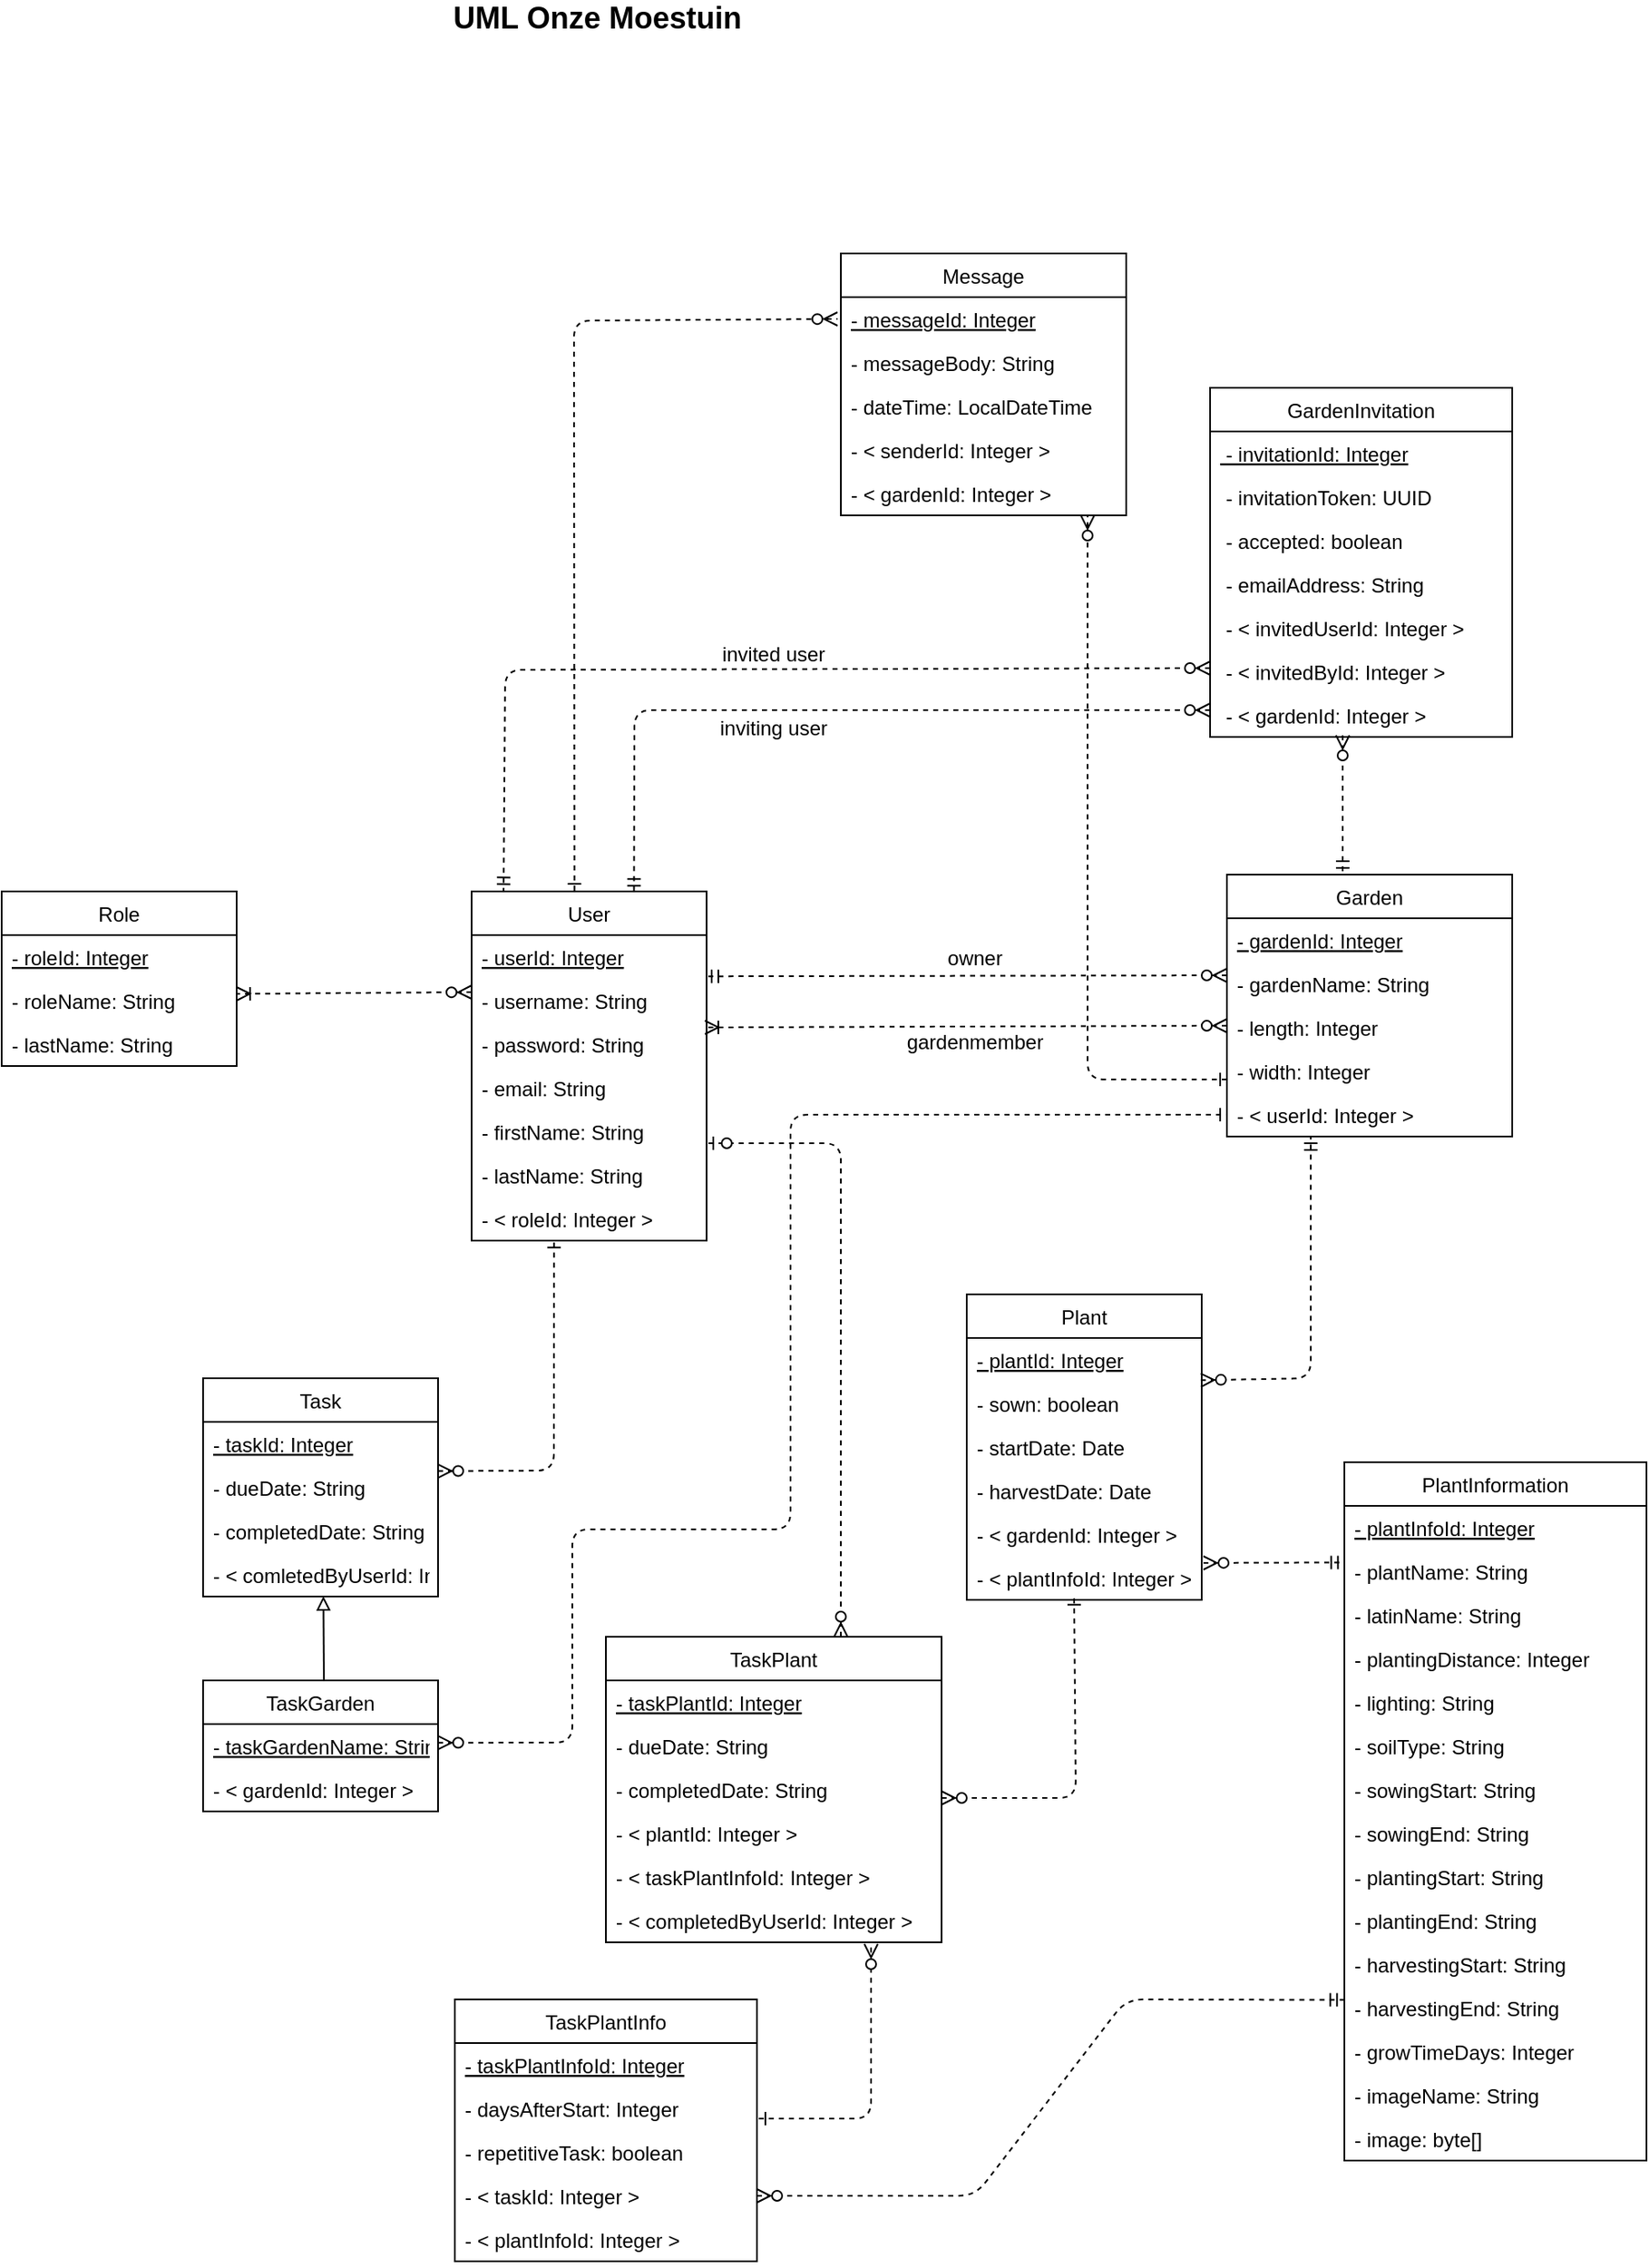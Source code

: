 <mxfile version="12.6.7" type="device"><diagram id="UogSrCtIEShTxzyLjX_1" name="Page-1"><mxGraphModel dx="2035" dy="1756" grid="1" gridSize="10" guides="1" tooltips="1" connect="1" arrows="1" fold="1" page="1" pageScale="1" pageWidth="850" pageHeight="1100" math="0" shadow="0"><root><mxCell id="0"/><mxCell id="1" parent="0"/><mxCell id="djUTZAOE7deF9iOS-QQW-1" value="User" style="swimlane;fontStyle=0;childLayout=stackLayout;horizontal=1;startSize=26;fillColor=none;horizontalStack=0;resizeParent=1;resizeParentMax=0;resizeLast=0;collapsible=1;marginBottom=0;" parent="1" vertex="1"><mxGeometry x="60" y="300" width="140" height="208" as="geometry"/></mxCell><mxCell id="djUTZAOE7deF9iOS-QQW-2" value="- userId: Integer" style="text;strokeColor=none;fillColor=none;align=left;verticalAlign=top;spacingLeft=4;spacingRight=4;overflow=hidden;rotatable=0;points=[[0,0.5],[1,0.5]];portConstraint=eastwest;fontStyle=4" parent="djUTZAOE7deF9iOS-QQW-1" vertex="1"><mxGeometry y="26" width="140" height="26" as="geometry"/></mxCell><mxCell id="djUTZAOE7deF9iOS-QQW-3" value="- username: String" style="text;strokeColor=none;fillColor=none;align=left;verticalAlign=top;spacingLeft=4;spacingRight=4;overflow=hidden;rotatable=0;points=[[0,0.5],[1,0.5]];portConstraint=eastwest;" parent="djUTZAOE7deF9iOS-QQW-1" vertex="1"><mxGeometry y="52" width="140" height="26" as="geometry"/></mxCell><mxCell id="djUTZAOE7deF9iOS-QQW-4" value="- password: String" style="text;strokeColor=none;fillColor=none;align=left;verticalAlign=top;spacingLeft=4;spacingRight=4;overflow=hidden;rotatable=0;points=[[0,0.5],[1,0.5]];portConstraint=eastwest;" parent="djUTZAOE7deF9iOS-QQW-1" vertex="1"><mxGeometry y="78" width="140" height="26" as="geometry"/></mxCell><mxCell id="3kXvqW-zchwsD1pzAPGb-5" value="- email: String" style="text;strokeColor=none;fillColor=none;align=left;verticalAlign=top;spacingLeft=4;spacingRight=4;overflow=hidden;rotatable=0;points=[[0,0.5],[1,0.5]];portConstraint=eastwest;labelBackgroundColor=none;" parent="djUTZAOE7deF9iOS-QQW-1" vertex="1"><mxGeometry y="104" width="140" height="26" as="geometry"/></mxCell><mxCell id="qppq0wnxwiq6HjnrG2Pm-5" value="- firstName: String" style="text;strokeColor=none;fillColor=none;align=left;verticalAlign=top;spacingLeft=4;spacingRight=4;overflow=hidden;rotatable=0;points=[[0,0.5],[1,0.5]];portConstraint=eastwest;labelBackgroundColor=none;" vertex="1" parent="djUTZAOE7deF9iOS-QQW-1"><mxGeometry y="130" width="140" height="26" as="geometry"/></mxCell><mxCell id="qppq0wnxwiq6HjnrG2Pm-6" value="- lastName: String" style="text;strokeColor=none;fillColor=none;align=left;verticalAlign=top;spacingLeft=4;spacingRight=4;overflow=hidden;rotatable=0;points=[[0,0.5],[1,0.5]];portConstraint=eastwest;labelBackgroundColor=none;" vertex="1" parent="djUTZAOE7deF9iOS-QQW-1"><mxGeometry y="156" width="140" height="26" as="geometry"/></mxCell><mxCell id="qppq0wnxwiq6HjnrG2Pm-29" value="- &lt; roleId: Integer &gt;" style="text;strokeColor=none;fillColor=none;align=left;verticalAlign=top;spacingLeft=4;spacingRight=4;overflow=hidden;rotatable=0;points=[[0,0.5],[1,0.5]];portConstraint=eastwest;labelBackgroundColor=none;" vertex="1" parent="djUTZAOE7deF9iOS-QQW-1"><mxGeometry y="182" width="140" height="26" as="geometry"/></mxCell><mxCell id="djUTZAOE7deF9iOS-QQW-5" value="Garden" style="swimlane;fontStyle=0;childLayout=stackLayout;horizontal=1;startSize=26;fillColor=none;horizontalStack=0;resizeParent=1;resizeParentMax=0;resizeLast=0;collapsible=1;marginBottom=0;resizeHeight=1;resizeWidth=1;" parent="1" vertex="1"><mxGeometry x="510" y="290" width="170" height="156" as="geometry"><mxRectangle x="480" y="150" width="70" height="26" as="alternateBounds"/></mxGeometry></mxCell><mxCell id="djUTZAOE7deF9iOS-QQW-6" value="- gardenId: Integer" style="text;strokeColor=none;fillColor=none;align=left;verticalAlign=top;spacingLeft=4;spacingRight=4;overflow=hidden;rotatable=0;points=[[0,0.5],[1,0.5]];portConstraint=eastwest;fontStyle=4" parent="djUTZAOE7deF9iOS-QQW-5" vertex="1"><mxGeometry y="26" width="170" height="26" as="geometry"/></mxCell><mxCell id="3kXvqW-zchwsD1pzAPGb-44" value="- gardenName: String" style="text;strokeColor=none;fillColor=none;align=left;verticalAlign=top;spacingLeft=4;spacingRight=4;overflow=hidden;rotatable=0;points=[[0,0.5],[1,0.5]];portConstraint=eastwest;" parent="djUTZAOE7deF9iOS-QQW-5" vertex="1"><mxGeometry y="52" width="170" height="26" as="geometry"/></mxCell><mxCell id="djUTZAOE7deF9iOS-QQW-7" value="- length: Integer" style="text;strokeColor=none;fillColor=none;align=left;verticalAlign=top;spacingLeft=4;spacingRight=4;overflow=hidden;rotatable=0;points=[[0,0.5],[1,0.5]];portConstraint=eastwest;" parent="djUTZAOE7deF9iOS-QQW-5" vertex="1"><mxGeometry y="78" width="170" height="26" as="geometry"/></mxCell><mxCell id="djUTZAOE7deF9iOS-QQW-23" value="- width: Integer" style="text;strokeColor=none;fillColor=none;align=left;verticalAlign=top;spacingLeft=4;spacingRight=4;overflow=hidden;rotatable=0;points=[[0,0.5],[1,0.5]];portConstraint=eastwest;" parent="djUTZAOE7deF9iOS-QQW-5" vertex="1"><mxGeometry y="104" width="170" height="26" as="geometry"/></mxCell><mxCell id="qppq0wnxwiq6HjnrG2Pm-7" value="- &lt; userId: Integer &gt;" style="text;strokeColor=none;fillColor=none;align=left;verticalAlign=top;spacingLeft=4;spacingRight=4;overflow=hidden;rotatable=0;points=[[0,0.5],[1,0.5]];portConstraint=eastwest;" vertex="1" parent="djUTZAOE7deF9iOS-QQW-5"><mxGeometry y="130" width="170" height="26" as="geometry"/></mxCell><mxCell id="djUTZAOE7deF9iOS-QQW-35" value="PlantInformation" style="swimlane;fontStyle=0;childLayout=stackLayout;horizontal=1;startSize=26;fillColor=none;horizontalStack=0;resizeParent=1;resizeParentMax=0;resizeLast=0;collapsible=1;marginBottom=0;" parent="1" vertex="1"><mxGeometry x="580" y="640" width="180" height="416" as="geometry"/></mxCell><mxCell id="djUTZAOE7deF9iOS-QQW-36" value="- plantInfoId: Integer" style="text;strokeColor=none;fillColor=none;align=left;verticalAlign=top;spacingLeft=4;spacingRight=4;overflow=hidden;rotatable=0;points=[[0,0.5],[1,0.5]];portConstraint=eastwest;fontStyle=4" parent="djUTZAOE7deF9iOS-QQW-35" vertex="1"><mxGeometry y="26" width="180" height="26" as="geometry"/></mxCell><mxCell id="3kXvqW-zchwsD1pzAPGb-3" value="- plantName: String" style="text;strokeColor=none;fillColor=none;align=left;verticalAlign=top;spacingLeft=4;spacingRight=4;overflow=hidden;rotatable=0;points=[[0,0.5],[1,0.5]];portConstraint=eastwest;" parent="djUTZAOE7deF9iOS-QQW-35" vertex="1"><mxGeometry y="52" width="180" height="26" as="geometry"/></mxCell><mxCell id="djUTZAOE7deF9iOS-QQW-37" value="- latinName: String" style="text;strokeColor=none;fillColor=none;align=left;verticalAlign=top;spacingLeft=4;spacingRight=4;overflow=hidden;rotatable=0;points=[[0,0.5],[1,0.5]];portConstraint=eastwest;" parent="djUTZAOE7deF9iOS-QQW-35" vertex="1"><mxGeometry y="78" width="180" height="26" as="geometry"/></mxCell><mxCell id="djUTZAOE7deF9iOS-QQW-38" value="- plantingDistance: Integer" style="text;strokeColor=none;fillColor=none;align=left;verticalAlign=top;spacingLeft=4;spacingRight=4;overflow=hidden;rotatable=0;points=[[0,0.5],[1,0.5]];portConstraint=eastwest;" parent="djUTZAOE7deF9iOS-QQW-35" vertex="1"><mxGeometry y="104" width="180" height="26" as="geometry"/></mxCell><mxCell id="djUTZAOE7deF9iOS-QQW-39" value="- lighting: String" style="text;strokeColor=none;fillColor=none;align=left;verticalAlign=top;spacingLeft=4;spacingRight=4;overflow=hidden;rotatable=0;points=[[0,0.5],[1,0.5]];portConstraint=eastwest;" parent="djUTZAOE7deF9iOS-QQW-35" vertex="1"><mxGeometry y="130" width="180" height="26" as="geometry"/></mxCell><mxCell id="djUTZAOE7deF9iOS-QQW-40" value="- soilType: String" style="text;strokeColor=none;fillColor=none;align=left;verticalAlign=top;spacingLeft=4;spacingRight=4;overflow=hidden;rotatable=0;points=[[0,0.5],[1,0.5]];portConstraint=eastwest;" parent="djUTZAOE7deF9iOS-QQW-35" vertex="1"><mxGeometry y="156" width="180" height="26" as="geometry"/></mxCell><mxCell id="djUTZAOE7deF9iOS-QQW-41" value="- sowingStart: String" style="text;strokeColor=none;fillColor=none;align=left;verticalAlign=top;spacingLeft=4;spacingRight=4;overflow=hidden;rotatable=0;points=[[0,0.5],[1,0.5]];portConstraint=eastwest;" parent="djUTZAOE7deF9iOS-QQW-35" vertex="1"><mxGeometry y="182" width="180" height="26" as="geometry"/></mxCell><mxCell id="djUTZAOE7deF9iOS-QQW-43" value="- sowingEnd: String" style="text;strokeColor=none;fillColor=none;align=left;verticalAlign=top;spacingLeft=4;spacingRight=4;overflow=hidden;rotatable=0;points=[[0,0.5],[1,0.5]];portConstraint=eastwest;" parent="djUTZAOE7deF9iOS-QQW-35" vertex="1"><mxGeometry y="208" width="180" height="26" as="geometry"/></mxCell><mxCell id="djUTZAOE7deF9iOS-QQW-44" value="- plantingStart: String" style="text;strokeColor=none;fillColor=none;align=left;verticalAlign=top;spacingLeft=4;spacingRight=4;overflow=hidden;rotatable=0;points=[[0,0.5],[1,0.5]];portConstraint=eastwest;" parent="djUTZAOE7deF9iOS-QQW-35" vertex="1"><mxGeometry y="234" width="180" height="26" as="geometry"/></mxCell><mxCell id="djUTZAOE7deF9iOS-QQW-45" value="- plantingEnd: String" style="text;strokeColor=none;fillColor=none;align=left;verticalAlign=top;spacingLeft=4;spacingRight=4;overflow=hidden;rotatable=0;points=[[0,0.5],[1,0.5]];portConstraint=eastwest;" parent="djUTZAOE7deF9iOS-QQW-35" vertex="1"><mxGeometry y="260" width="180" height="26" as="geometry"/></mxCell><mxCell id="djUTZAOE7deF9iOS-QQW-46" value="- harvestingStart: String" style="text;strokeColor=none;fillColor=none;align=left;verticalAlign=top;spacingLeft=4;spacingRight=4;overflow=hidden;rotatable=0;points=[[0,0.5],[1,0.5]];portConstraint=eastwest;" parent="djUTZAOE7deF9iOS-QQW-35" vertex="1"><mxGeometry y="286" width="180" height="26" as="geometry"/></mxCell><mxCell id="djUTZAOE7deF9iOS-QQW-47" value="- harvestingEnd: String" style="text;strokeColor=none;fillColor=none;align=left;verticalAlign=top;spacingLeft=4;spacingRight=4;overflow=hidden;rotatable=0;points=[[0,0.5],[1,0.5]];portConstraint=eastwest;" parent="djUTZAOE7deF9iOS-QQW-35" vertex="1"><mxGeometry y="312" width="180" height="26" as="geometry"/></mxCell><mxCell id="djUTZAOE7deF9iOS-QQW-88" value="- growTimeDays: Integer" style="text;strokeColor=none;fillColor=none;align=left;verticalAlign=top;spacingLeft=4;spacingRight=4;overflow=hidden;rotatable=0;points=[[0,0.5],[1,0.5]];portConstraint=eastwest;" parent="djUTZAOE7deF9iOS-QQW-35" vertex="1"><mxGeometry y="338" width="180" height="26" as="geometry"/></mxCell><mxCell id="djUTZAOE7deF9iOS-QQW-75" value="- imageName: String&#xA;" style="text;strokeColor=none;fillColor=none;align=left;verticalAlign=top;spacingLeft=4;spacingRight=4;overflow=hidden;rotatable=0;points=[[0,0.5],[1,0.5]];portConstraint=eastwest;labelBackgroundColor=none;" parent="djUTZAOE7deF9iOS-QQW-35" vertex="1"><mxGeometry y="364" width="180" height="26" as="geometry"/></mxCell><mxCell id="qppq0wnxwiq6HjnrG2Pm-46" value="- image: byte[]&#xA;" style="text;strokeColor=none;fillColor=none;align=left;verticalAlign=top;spacingLeft=4;spacingRight=4;overflow=hidden;rotatable=0;points=[[0,0.5],[1,0.5]];portConstraint=eastwest;labelBackgroundColor=none;" vertex="1" parent="djUTZAOE7deF9iOS-QQW-35"><mxGeometry y="390" width="180" height="26" as="geometry"/></mxCell><mxCell id="djUTZAOE7deF9iOS-QQW-49" value="Plant" style="swimlane;fontStyle=0;childLayout=stackLayout;horizontal=1;startSize=26;fillColor=none;horizontalStack=0;resizeParent=1;resizeParentMax=0;resizeLast=0;collapsible=1;marginBottom=0;" parent="1" vertex="1"><mxGeometry x="355" y="540" width="140" height="182" as="geometry"/></mxCell><mxCell id="djUTZAOE7deF9iOS-QQW-50" value="- plantId: Integer" style="text;strokeColor=none;fillColor=none;align=left;verticalAlign=top;spacingLeft=4;spacingRight=4;overflow=hidden;rotatable=0;points=[[0,0.5],[1,0.5]];portConstraint=eastwest;fontStyle=4" parent="djUTZAOE7deF9iOS-QQW-49" vertex="1"><mxGeometry y="26" width="140" height="26" as="geometry"/></mxCell><mxCell id="djUTZAOE7deF9iOS-QQW-55" value="- sown: boolean" style="text;strokeColor=none;fillColor=none;align=left;verticalAlign=top;spacingLeft=4;spacingRight=4;overflow=hidden;rotatable=0;points=[[0,0.5],[1,0.5]];portConstraint=eastwest;" parent="djUTZAOE7deF9iOS-QQW-49" vertex="1"><mxGeometry y="52" width="140" height="26" as="geometry"/></mxCell><mxCell id="qppq0wnxwiq6HjnrG2Pm-14" value="- startDate: Date" style="text;strokeColor=none;fillColor=none;align=left;verticalAlign=top;spacingLeft=4;spacingRight=4;overflow=hidden;rotatable=0;points=[[0,0.5],[1,0.5]];portConstraint=eastwest;" vertex="1" parent="djUTZAOE7deF9iOS-QQW-49"><mxGeometry y="78" width="140" height="26" as="geometry"/></mxCell><mxCell id="qppq0wnxwiq6HjnrG2Pm-15" value="- harvestDate: Date" style="text;strokeColor=none;fillColor=none;align=left;verticalAlign=top;spacingLeft=4;spacingRight=4;overflow=hidden;rotatable=0;points=[[0,0.5],[1,0.5]];portConstraint=eastwest;" vertex="1" parent="djUTZAOE7deF9iOS-QQW-49"><mxGeometry y="104" width="140" height="26" as="geometry"/></mxCell><mxCell id="djUTZAOE7deF9iOS-QQW-57" value="- &lt; gardenId: Integer &gt;" style="text;strokeColor=none;fillColor=none;align=left;verticalAlign=top;spacingLeft=4;spacingRight=4;overflow=hidden;rotatable=0;points=[[0,0.5],[1,0.5]];portConstraint=eastwest;" parent="djUTZAOE7deF9iOS-QQW-49" vertex="1"><mxGeometry y="130" width="140" height="26" as="geometry"/></mxCell><mxCell id="qppq0wnxwiq6HjnrG2Pm-16" value="- &lt; plantInfoId: Integer &gt;" style="text;strokeColor=none;fillColor=none;align=left;verticalAlign=top;spacingLeft=4;spacingRight=4;overflow=hidden;rotatable=0;points=[[0,0.5],[1,0.5]];portConstraint=eastwest;" vertex="1" parent="djUTZAOE7deF9iOS-QQW-49"><mxGeometry y="156" width="140" height="26" as="geometry"/></mxCell><mxCell id="djUTZAOE7deF9iOS-QQW-69" value="TaskPlant" style="swimlane;fontStyle=0;childLayout=stackLayout;horizontal=1;startSize=26;fillColor=none;horizontalStack=0;resizeParent=1;resizeParentMax=0;resizeLast=0;collapsible=1;marginBottom=0;" parent="1" vertex="1"><mxGeometry x="140" y="744" width="200" height="182" as="geometry"/></mxCell><mxCell id="djUTZAOE7deF9iOS-QQW-73" value="- taskPlantId: Integer" style="text;strokeColor=none;fillColor=none;align=left;verticalAlign=top;spacingLeft=4;spacingRight=4;overflow=hidden;rotatable=0;points=[[0,0.5],[1,0.5]];portConstraint=eastwest;fontStyle=4" parent="djUTZAOE7deF9iOS-QQW-69" vertex="1"><mxGeometry y="26" width="200" height="26" as="geometry"/></mxCell><mxCell id="3kXvqW-zchwsD1pzAPGb-43" value="- dueDate: String" style="text;strokeColor=none;fillColor=none;align=left;verticalAlign=top;spacingLeft=4;spacingRight=4;overflow=hidden;rotatable=0;points=[[0,0.5],[1,0.5]];portConstraint=eastwest;" parent="djUTZAOE7deF9iOS-QQW-69" vertex="1"><mxGeometry y="52" width="200" height="26" as="geometry"/></mxCell><mxCell id="202ROL2g0Z5YYktpvUlY-7" value="- completedDate: String" style="text;strokeColor=none;fillColor=none;align=left;verticalAlign=top;spacingLeft=4;spacingRight=4;overflow=hidden;rotatable=0;points=[[0,0.5],[1,0.5]];portConstraint=eastwest;" parent="djUTZAOE7deF9iOS-QQW-69" vertex="1"><mxGeometry y="78" width="200" height="26" as="geometry"/></mxCell><mxCell id="202ROL2g0Z5YYktpvUlY-8" value="- &lt; plantId: Integer &gt;" style="text;strokeColor=none;fillColor=none;align=left;verticalAlign=top;spacingLeft=4;spacingRight=4;overflow=hidden;rotatable=0;points=[[0,0.5],[1,0.5]];portConstraint=eastwest;" parent="djUTZAOE7deF9iOS-QQW-69" vertex="1"><mxGeometry y="104" width="200" height="26" as="geometry"/></mxCell><mxCell id="202ROL2g0Z5YYktpvUlY-10" value="- &lt; taskPlantInfoId: Integer &gt;" style="text;strokeColor=none;fillColor=none;align=left;verticalAlign=top;spacingLeft=4;spacingRight=4;overflow=hidden;rotatable=0;points=[[0,0.5],[1,0.5]];portConstraint=eastwest;" parent="djUTZAOE7deF9iOS-QQW-69" vertex="1"><mxGeometry y="130" width="200" height="26" as="geometry"/></mxCell><mxCell id="qppq0wnxwiq6HjnrG2Pm-17" value="- &lt; completedByUserId: Integer &gt;" style="text;strokeColor=none;fillColor=none;align=left;verticalAlign=top;spacingLeft=4;spacingRight=4;overflow=hidden;rotatable=0;points=[[0,0.5],[1,0.5]];portConstraint=eastwest;" vertex="1" parent="djUTZAOE7deF9iOS-QQW-69"><mxGeometry y="156" width="200" height="26" as="geometry"/></mxCell><mxCell id="3kXvqW-zchwsD1pzAPGb-6" value="TaskPlantInfo" style="swimlane;fontStyle=0;childLayout=stackLayout;horizontal=1;startSize=26;fillColor=none;horizontalStack=0;resizeParent=1;resizeParentMax=0;resizeLast=0;collapsible=1;marginBottom=0;labelBackgroundColor=none;" parent="1" vertex="1"><mxGeometry x="50" y="960" width="180" height="156" as="geometry"/></mxCell><mxCell id="3kXvqW-zchwsD1pzAPGb-8" value="- taskPlantInfoId: Integer" style="text;strokeColor=none;fillColor=none;align=left;verticalAlign=top;spacingLeft=4;spacingRight=4;overflow=hidden;rotatable=0;points=[[0,0.5],[1,0.5]];portConstraint=eastwest;fontStyle=4" parent="3kXvqW-zchwsD1pzAPGb-6" vertex="1"><mxGeometry y="26" width="180" height="26" as="geometry"/></mxCell><mxCell id="202ROL2g0Z5YYktpvUlY-2" value="- daysAfterStart: Integer" style="text;strokeColor=none;fillColor=none;align=left;verticalAlign=top;spacingLeft=4;spacingRight=4;overflow=hidden;rotatable=0;points=[[0,0.5],[1,0.5]];portConstraint=eastwest;" parent="3kXvqW-zchwsD1pzAPGb-6" vertex="1"><mxGeometry y="52" width="180" height="26" as="geometry"/></mxCell><mxCell id="202ROL2g0Z5YYktpvUlY-3" value="- repetitiveTask: boolean" style="text;strokeColor=none;fillColor=none;align=left;verticalAlign=top;spacingLeft=4;spacingRight=4;overflow=hidden;rotatable=0;points=[[0,0.5],[1,0.5]];portConstraint=eastwest;" parent="3kXvqW-zchwsD1pzAPGb-6" vertex="1"><mxGeometry y="78" width="180" height="26" as="geometry"/></mxCell><mxCell id="202ROL2g0Z5YYktpvUlY-13" value="- &lt; taskId: Integer &gt;" style="text;strokeColor=none;fillColor=none;align=left;verticalAlign=top;spacingLeft=4;spacingRight=4;overflow=hidden;rotatable=0;points=[[0,0.5],[1,0.5]];portConstraint=eastwest;" parent="3kXvqW-zchwsD1pzAPGb-6" vertex="1"><mxGeometry y="104" width="180" height="26" as="geometry"/></mxCell><mxCell id="qppq0wnxwiq6HjnrG2Pm-19" value="- &lt; plantInfoId: Integer &gt;" style="text;strokeColor=none;fillColor=none;align=left;verticalAlign=top;spacingLeft=4;spacingRight=4;overflow=hidden;rotatable=0;points=[[0,0.5],[1,0.5]];portConstraint=eastwest;" vertex="1" parent="3kXvqW-zchwsD1pzAPGb-6"><mxGeometry y="130" width="180" height="26" as="geometry"/></mxCell><mxCell id="3kXvqW-zchwsD1pzAPGb-18" value="" style="fontSize=12;html=1;endArrow=ERoneToMany;startArrow=ERzeroToMany;exitX=0;exitY=0.5;exitDx=0;exitDy=0;dashed=1;" parent="1" edge="1"><mxGeometry width="100" height="100" relative="1" as="geometry"><mxPoint x="510" y="380" as="sourcePoint"/><mxPoint x="199" y="381" as="targetPoint"/></mxGeometry></mxCell><mxCell id="3kXvqW-zchwsD1pzAPGb-27" value="" style="fontSize=12;html=1;endArrow=ERmandOne;dashed=1;startArrow=ERzeroToMany;startFill=1;entryX=0.001;entryY=0.297;entryDx=0;entryDy=0;entryPerimeter=0;" parent="1" edge="1"><mxGeometry width="100" height="100" relative="1" as="geometry"><mxPoint x="496" y="700" as="sourcePoint"/><mxPoint x="580.18" y="699.722" as="targetPoint"/></mxGeometry></mxCell><mxCell id="3kXvqW-zchwsD1pzAPGb-30" value="" style="fontSize=12;html=1;endArrow=ERmandOne;exitX=1;exitY=0.5;exitDx=0;exitDy=0;dashed=1;startArrow=ERzeroToMany;startFill=1;entryX=-0.002;entryY=0.319;entryDx=0;entryDy=0;entryPerimeter=0;" parent="1" target="djUTZAOE7deF9iOS-QQW-47" edge="1"><mxGeometry width="100" height="100" relative="1" as="geometry"><mxPoint x="230" y="1077" as="sourcePoint"/><mxPoint x="570" y="960" as="targetPoint"/><Array as="points"><mxPoint x="360" y="1077"/><mxPoint x="450" y="960"/></Array></mxGeometry></mxCell><mxCell id="3kXvqW-zchwsD1pzAPGb-32" value="" style="fontSize=12;html=1;endArrow=ERone;endFill=0;dashed=1;startArrow=ERzeroToMany;startFill=1;entryX=0.457;entryY=0.956;entryDx=0;entryDy=0;entryPerimeter=0;" parent="1" target="qppq0wnxwiq6HjnrG2Pm-16" edge="1"><mxGeometry width="100" height="100" relative="1" as="geometry"><mxPoint x="340" y="840" as="sourcePoint"/><mxPoint x="420" y="730" as="targetPoint"/><Array as="points"><mxPoint x="420" y="840"/></Array></mxGeometry></mxCell><mxCell id="3kXvqW-zchwsD1pzAPGb-33" value="Task" style="swimlane;fontStyle=0;childLayout=stackLayout;horizontal=1;startSize=26;fillColor=none;horizontalStack=0;resizeParent=1;resizeParentMax=0;resizeLast=0;collapsible=1;marginBottom=0;labelBackgroundColor=none;" parent="1" vertex="1"><mxGeometry x="-100" y="590" width="140" height="130" as="geometry"/></mxCell><mxCell id="3kXvqW-zchwsD1pzAPGb-34" value="- taskId: Integer" style="text;strokeColor=none;fillColor=none;align=left;verticalAlign=top;spacingLeft=4;spacingRight=4;overflow=hidden;rotatable=0;points=[[0,0.5],[1,0.5]];portConstraint=eastwest;fontStyle=4" parent="3kXvqW-zchwsD1pzAPGb-33" vertex="1"><mxGeometry y="26" width="140" height="26" as="geometry"/></mxCell><mxCell id="3kXvqW-zchwsD1pzAPGb-35" value="- dueDate: String" style="text;strokeColor=none;fillColor=none;align=left;verticalAlign=top;spacingLeft=4;spacingRight=4;overflow=hidden;rotatable=0;points=[[0,0.5],[1,0.5]];portConstraint=eastwest;" parent="3kXvqW-zchwsD1pzAPGb-33" vertex="1"><mxGeometry y="52" width="140" height="26" as="geometry"/></mxCell><mxCell id="qppq0wnxwiq6HjnrG2Pm-42" value="- completedDate: String" style="text;strokeColor=none;fillColor=none;align=left;verticalAlign=top;spacingLeft=4;spacingRight=4;overflow=hidden;rotatable=0;points=[[0,0.5],[1,0.5]];portConstraint=eastwest;" vertex="1" parent="3kXvqW-zchwsD1pzAPGb-33"><mxGeometry y="78" width="140" height="26" as="geometry"/></mxCell><mxCell id="qppq0wnxwiq6HjnrG2Pm-44" value="- &lt; comletedByUserId: Integer &gt;" style="text;strokeColor=none;fillColor=none;align=left;verticalAlign=top;spacingLeft=4;spacingRight=4;overflow=hidden;rotatable=0;points=[[0,0.5],[1,0.5]];portConstraint=eastwest;" vertex="1" parent="3kXvqW-zchwsD1pzAPGb-33"><mxGeometry y="104" width="140" height="26" as="geometry"/></mxCell><mxCell id="3kXvqW-zchwsD1pzAPGb-40" value="&lt;b style=&quot;font-size: 18px;&quot;&gt;UML Onze Moestuin&lt;/b&gt;" style="text;html=1;strokeColor=none;fillColor=none;align=center;verticalAlign=middle;whiteSpace=wrap;rounded=0;labelBackgroundColor=none;fontSize=18;" parent="1" vertex="1"><mxGeometry x="-10" y="-230" width="290" height="20" as="geometry"/></mxCell><mxCell id="202ROL2g0Z5YYktpvUlY-12" value="" style="fontSize=12;html=1;endArrow=ERzeroToMany;startArrow=ERone;dashed=1;exitX=1.017;exitY=-0.154;exitDx=0;exitDy=0;exitPerimeter=0;startFill=0;" parent="1" edge="1"><mxGeometry width="100" height="100" relative="1" as="geometry"><mxPoint x="231.06" y="1030.996" as="sourcePoint"/><mxPoint x="298" y="927" as="targetPoint"/><Array as="points"><mxPoint x="298" y="1031"/></Array></mxGeometry></mxCell><mxCell id="YOwr9WRY-ptLIcyEz-L3-1" value="GardenInvitation" style="swimlane;fontStyle=0;childLayout=stackLayout;horizontal=1;startSize=26;fillColor=none;horizontalStack=0;resizeParent=1;resizeParentMax=0;resizeLast=0;collapsible=1;marginBottom=0;" parent="1" vertex="1"><mxGeometry x="500" width="180" height="208" as="geometry"/></mxCell><mxCell id="YOwr9WRY-ptLIcyEz-L3-2" value=" - invitationId: Integer" style="text;strokeColor=none;fillColor=none;align=left;verticalAlign=top;spacingLeft=4;spacingRight=4;overflow=hidden;rotatable=0;points=[[0,0.5],[1,0.5]];portConstraint=eastwest;fontStyle=4" parent="YOwr9WRY-ptLIcyEz-L3-1" vertex="1"><mxGeometry y="26" width="180" height="26" as="geometry"/></mxCell><mxCell id="YDl4qql3Bpwbh7ETJHwB-7" value=" - invitationToken: UUID" style="text;strokeColor=none;fillColor=none;align=left;verticalAlign=top;spacingLeft=4;spacingRight=4;overflow=hidden;rotatable=0;points=[[0,0.5],[1,0.5]];portConstraint=eastwest;" parent="YOwr9WRY-ptLIcyEz-L3-1" vertex="1"><mxGeometry y="52" width="180" height="26" as="geometry"/></mxCell><mxCell id="YOwr9WRY-ptLIcyEz-L3-3" value=" - accepted: boolean" style="text;strokeColor=none;fillColor=none;align=left;verticalAlign=top;spacingLeft=4;spacingRight=4;overflow=hidden;rotatable=0;points=[[0,0.5],[1,0.5]];portConstraint=eastwest;" parent="YOwr9WRY-ptLIcyEz-L3-1" vertex="1"><mxGeometry y="78" width="180" height="26" as="geometry"/></mxCell><mxCell id="YOwr9WRY-ptLIcyEz-L3-4" value=" - emailAddress: String" style="text;strokeColor=none;fillColor=none;align=left;verticalAlign=top;spacingLeft=4;spacingRight=4;overflow=hidden;rotatable=0;points=[[0,0.5],[1,0.5]];portConstraint=eastwest;" parent="YOwr9WRY-ptLIcyEz-L3-1" vertex="1"><mxGeometry y="104" width="180" height="26" as="geometry"/></mxCell><mxCell id="YOwr9WRY-ptLIcyEz-L3-5" value=" - &lt; invitedUserId: Integer &gt;" style="text;strokeColor=none;fillColor=none;align=left;verticalAlign=top;spacingLeft=4;spacingRight=4;overflow=hidden;rotatable=0;points=[[0,0.5],[1,0.5]];portConstraint=eastwest;" parent="YOwr9WRY-ptLIcyEz-L3-1" vertex="1"><mxGeometry y="130" width="180" height="26" as="geometry"/></mxCell><mxCell id="YOwr9WRY-ptLIcyEz-L3-6" value=" - &lt; invitedById: Integer &gt;" style="text;strokeColor=none;fillColor=none;align=left;verticalAlign=top;spacingLeft=4;spacingRight=4;overflow=hidden;rotatable=0;points=[[0,0.5],[1,0.5]];portConstraint=eastwest;" parent="YOwr9WRY-ptLIcyEz-L3-1" vertex="1"><mxGeometry y="156" width="180" height="26" as="geometry"/></mxCell><mxCell id="YOwr9WRY-ptLIcyEz-L3-7" value=" - &lt; gardenId: Integer &gt;" style="text;strokeColor=none;fillColor=none;align=left;verticalAlign=top;spacingLeft=4;spacingRight=4;overflow=hidden;rotatable=0;points=[[0,0.5],[1,0.5]];portConstraint=eastwest;" parent="YOwr9WRY-ptLIcyEz-L3-1" vertex="1"><mxGeometry y="182" width="180" height="26" as="geometry"/></mxCell><mxCell id="YOwr9WRY-ptLIcyEz-L3-8" value="" style="fontSize=12;html=1;endArrow=ERmandOne;dashed=1;startArrow=ERzeroToMany;startFill=1;entryX=0.691;entryY=0.008;entryDx=0;entryDy=0;entryPerimeter=0;" parent="1" edge="1"><mxGeometry width="100" height="100" relative="1" as="geometry"><mxPoint x="500" y="192" as="sourcePoint"/><mxPoint x="156.74" y="300.664" as="targetPoint"/><Array as="points"><mxPoint x="157" y="192"/></Array></mxGeometry></mxCell><mxCell id="phoCnEdtSvXrXIgbBBjo-1" value="" style="fontSize=12;html=1;endArrow=ERmandOne;dashed=1;startArrow=ERzeroToMany;startFill=1;exitX=0;exitY=0.5;exitDx=0;exitDy=0;entryX=0.136;entryY=0.008;entryDx=0;entryDy=0;entryPerimeter=0;" parent="1" edge="1"><mxGeometry width="100" height="100" relative="1" as="geometry"><mxPoint x="500" y="167" as="sourcePoint"/><mxPoint x="79.04" y="299.664" as="targetPoint"/><Array as="points"><mxPoint x="80" y="168"/></Array></mxGeometry></mxCell><mxCell id="phoCnEdtSvXrXIgbBBjo-2" value="" style="fontSize=12;html=1;endArrow=ERmandOne;dashed=1;startArrow=ERzeroToMany;startFill=1;" parent="1" edge="1"><mxGeometry width="100" height="100" relative="1" as="geometry"><mxPoint x="579" y="207" as="sourcePoint"/><mxPoint x="579" y="290" as="targetPoint"/><Array as="points"/></mxGeometry></mxCell><mxCell id="Ym63QYHViJFPp8wTSiql-1" value="" style="fontSize=12;html=1;endArrow=ERzeroToOne;dashed=1;startArrow=ERzeroToMany;startFill=1;endFill=1;entryX=1;entryY=0.769;entryDx=0;entryDy=0;entryPerimeter=0;" parent="1" edge="1" target="qppq0wnxwiq6HjnrG2Pm-5"><mxGeometry width="100" height="100" relative="1" as="geometry"><mxPoint x="280" y="744" as="sourcePoint"/><mxPoint x="280" y="511" as="targetPoint"/><Array as="points"><mxPoint x="280" y="450"/></Array></mxGeometry></mxCell><mxCell id="YDl4qql3Bpwbh7ETJHwB-1" value="inviting user" style="text;html=1;strokeColor=none;fillColor=none;align=center;verticalAlign=middle;whiteSpace=wrap;rounded=0;" parent="1" vertex="1"><mxGeometry x="200" y="193" width="80" height="20" as="geometry"/></mxCell><mxCell id="YDl4qql3Bpwbh7ETJHwB-2" value="invited user" style="text;html=1;strokeColor=none;fillColor=none;align=center;verticalAlign=middle;whiteSpace=wrap;rounded=0;" parent="1" vertex="1"><mxGeometry x="200" y="149" width="80" height="20" as="geometry"/></mxCell><mxCell id="YDl4qql3Bpwbh7ETJHwB-4" style="edgeStyle=orthogonalEdgeStyle;rounded=0;orthogonalLoop=1;jettySize=auto;html=1;exitX=0.5;exitY=1;exitDx=0;exitDy=0;" parent="1" source="YDl4qql3Bpwbh7ETJHwB-2" target="YDl4qql3Bpwbh7ETJHwB-2" edge="1"><mxGeometry relative="1" as="geometry"/></mxCell><mxCell id="qppq0wnxwiq6HjnrG2Pm-1" value="" style="fontSize=12;html=1;endArrow=ERmandOne;startArrow=ERzeroToMany;exitX=0;exitY=0.5;exitDx=0;exitDy=0;dashed=1;entryX=0.993;entryY=0.138;entryDx=0;entryDy=0;entryPerimeter=0;startFill=1;endFill=0;" edge="1" parent="1"><mxGeometry width="100" height="100" relative="1" as="geometry"><mxPoint x="510" y="350" as="sourcePoint"/><mxPoint x="199.02" y="350.588" as="targetPoint"/></mxGeometry></mxCell><mxCell id="qppq0wnxwiq6HjnrG2Pm-3" value="owner" style="text;html=1;strokeColor=none;fillColor=none;align=center;verticalAlign=middle;whiteSpace=wrap;rounded=0;" vertex="1" parent="1"><mxGeometry x="320" y="330" width="80" height="20" as="geometry"/></mxCell><mxCell id="qppq0wnxwiq6HjnrG2Pm-4" value="&lt;div&gt;gardenmember&lt;/div&gt;" style="text;html=1;strokeColor=none;fillColor=none;align=center;verticalAlign=middle;whiteSpace=wrap;rounded=0;" vertex="1" parent="1"><mxGeometry x="320" y="380" width="80" height="20" as="geometry"/></mxCell><mxCell id="qppq0wnxwiq6HjnrG2Pm-8" value="" style="fontSize=12;html=1;endArrow=ERmandOne;endFill=0;dashed=1;entryX=0.464;entryY=1;entryDx=0;entryDy=0;entryPerimeter=0;startArrow=ERzeroToMany;startFill=1;exitX=0.996;exitY=-0.033;exitDx=0;exitDy=0;exitPerimeter=0;" edge="1" parent="1"><mxGeometry width="100" height="100" relative="1" as="geometry"><mxPoint x="494.44" y="591.142" as="sourcePoint"/><mxPoint x="559.96" y="446" as="targetPoint"/><Array as="points"><mxPoint x="560" y="590"/></Array></mxGeometry></mxCell><mxCell id="qppq0wnxwiq6HjnrG2Pm-22" value="Role" style="swimlane;fontStyle=0;childLayout=stackLayout;horizontal=1;startSize=26;fillColor=none;horizontalStack=0;resizeParent=1;resizeParentMax=0;resizeLast=0;collapsible=1;marginBottom=0;" vertex="1" parent="1"><mxGeometry x="-220" y="300" width="140" height="104" as="geometry"/></mxCell><mxCell id="qppq0wnxwiq6HjnrG2Pm-23" value="- roleId: Integer" style="text;strokeColor=none;fillColor=none;align=left;verticalAlign=top;spacingLeft=4;spacingRight=4;overflow=hidden;rotatable=0;points=[[0,0.5],[1,0.5]];portConstraint=eastwest;fontStyle=4" vertex="1" parent="qppq0wnxwiq6HjnrG2Pm-22"><mxGeometry y="26" width="140" height="26" as="geometry"/></mxCell><mxCell id="qppq0wnxwiq6HjnrG2Pm-24" value="- roleName: String" style="text;strokeColor=none;fillColor=none;align=left;verticalAlign=top;spacingLeft=4;spacingRight=4;overflow=hidden;rotatable=0;points=[[0,0.5],[1,0.5]];portConstraint=eastwest;" vertex="1" parent="qppq0wnxwiq6HjnrG2Pm-22"><mxGeometry y="52" width="140" height="26" as="geometry"/></mxCell><mxCell id="qppq0wnxwiq6HjnrG2Pm-28" value="- lastName: String" style="text;strokeColor=none;fillColor=none;align=left;verticalAlign=top;spacingLeft=4;spacingRight=4;overflow=hidden;rotatable=0;points=[[0,0.5],[1,0.5]];portConstraint=eastwest;labelBackgroundColor=none;" vertex="1" parent="qppq0wnxwiq6HjnrG2Pm-22"><mxGeometry y="78" width="140" height="26" as="geometry"/></mxCell><mxCell id="qppq0wnxwiq6HjnrG2Pm-30" value="" style="fontSize=12;html=1;endArrow=ERoneToMany;startArrow=ERzeroToMany;exitX=0;exitY=0.5;exitDx=0;exitDy=0;dashed=1;endFill=0;" edge="1" parent="1"><mxGeometry width="100" height="100" relative="1" as="geometry"><mxPoint x="60" y="360" as="sourcePoint"/><mxPoint x="-80" y="361" as="targetPoint"/></mxGeometry></mxCell><mxCell id="qppq0wnxwiq6HjnrG2Pm-32" value="Message" style="swimlane;fontStyle=0;childLayout=stackLayout;horizontal=1;startSize=26;fillColor=none;horizontalStack=0;resizeParent=1;resizeParentMax=0;resizeLast=0;collapsible=1;marginBottom=0;resizeHeight=1;resizeWidth=1;" vertex="1" parent="1"><mxGeometry x="280" y="-80" width="170" height="156" as="geometry"><mxRectangle x="480" y="150" width="70" height="26" as="alternateBounds"/></mxGeometry></mxCell><mxCell id="qppq0wnxwiq6HjnrG2Pm-33" value="- messageId: Integer" style="text;strokeColor=none;fillColor=none;align=left;verticalAlign=top;spacingLeft=4;spacingRight=4;overflow=hidden;rotatable=0;points=[[0,0.5],[1,0.5]];portConstraint=eastwest;fontStyle=4" vertex="1" parent="qppq0wnxwiq6HjnrG2Pm-32"><mxGeometry y="26" width="170" height="26" as="geometry"/></mxCell><mxCell id="qppq0wnxwiq6HjnrG2Pm-34" value="- messageBody: String" style="text;strokeColor=none;fillColor=none;align=left;verticalAlign=top;spacingLeft=4;spacingRight=4;overflow=hidden;rotatable=0;points=[[0,0.5],[1,0.5]];portConstraint=eastwest;" vertex="1" parent="qppq0wnxwiq6HjnrG2Pm-32"><mxGeometry y="52" width="170" height="26" as="geometry"/></mxCell><mxCell id="qppq0wnxwiq6HjnrG2Pm-35" value="- dateTime: LocalDateTime" style="text;strokeColor=none;fillColor=none;align=left;verticalAlign=top;spacingLeft=4;spacingRight=4;overflow=hidden;rotatable=0;points=[[0,0.5],[1,0.5]];portConstraint=eastwest;" vertex="1" parent="qppq0wnxwiq6HjnrG2Pm-32"><mxGeometry y="78" width="170" height="26" as="geometry"/></mxCell><mxCell id="qppq0wnxwiq6HjnrG2Pm-36" value="- &lt; senderId: Integer &gt;" style="text;strokeColor=none;fillColor=none;align=left;verticalAlign=top;spacingLeft=4;spacingRight=4;overflow=hidden;rotatable=0;points=[[0,0.5],[1,0.5]];portConstraint=eastwest;" vertex="1" parent="qppq0wnxwiq6HjnrG2Pm-32"><mxGeometry y="104" width="170" height="26" as="geometry"/></mxCell><mxCell id="qppq0wnxwiq6HjnrG2Pm-41" value="- &lt; gardenId: Integer &gt;" style="text;strokeColor=none;fillColor=none;align=left;verticalAlign=top;spacingLeft=4;spacingRight=4;overflow=hidden;rotatable=0;points=[[0,0.5],[1,0.5]];portConstraint=eastwest;" vertex="1" parent="qppq0wnxwiq6HjnrG2Pm-32"><mxGeometry y="130" width="170" height="26" as="geometry"/></mxCell><mxCell id="qppq0wnxwiq6HjnrG2Pm-38" value="" style="fontSize=12;html=1;endArrow=ERzeroToMany;endFill=1;dashed=1;startArrow=ERone;startFill=0;exitX=0.452;exitY=-0.017;exitDx=0;exitDy=0;exitPerimeter=0;entryX=0;entryY=0.5;entryDx=0;entryDy=0;" edge="1" parent="1"><mxGeometry width="100" height="100" relative="1" as="geometry"><mxPoint x="121.28" y="299.464" as="sourcePoint"/><mxPoint x="278" y="-41" as="targetPoint"/><Array as="points"><mxPoint x="121" y="-40"/></Array></mxGeometry></mxCell><mxCell id="qppq0wnxwiq6HjnrG2Pm-39" value="" style="fontSize=12;html=1;endArrow=ERzeroToMany;endFill=1;dashed=1;startArrow=ERone;startFill=0;" edge="1" parent="1"><mxGeometry width="100" height="100" relative="1" as="geometry"><mxPoint x="510" y="412" as="sourcePoint"/><mxPoint x="427" y="76" as="targetPoint"/><Array as="points"><mxPoint x="427" y="412"/></Array></mxGeometry></mxCell><mxCell id="qppq0wnxwiq6HjnrG2Pm-43" value="" style="fontSize=12;html=1;endArrow=ERone;dashed=1;startArrow=ERzeroToMany;startFill=1;entryX=0.351;entryY=1.199;entryDx=0;entryDy=0;entryPerimeter=0;endFill=0;" edge="1" parent="1"><mxGeometry width="100" height="100" relative="1" as="geometry"><mxPoint x="40" y="645.28" as="sourcePoint"/><mxPoint x="109.14" y="508.174" as="targetPoint"/><Array as="points"><mxPoint x="109" y="645"/></Array></mxGeometry></mxCell><mxCell id="qppq0wnxwiq6HjnrG2Pm-47" value="TaskGarden" style="swimlane;fontStyle=0;childLayout=stackLayout;horizontal=1;startSize=26;fillColor=none;horizontalStack=0;resizeParent=1;resizeParentMax=0;resizeLast=0;collapsible=1;marginBottom=0;labelBackgroundColor=none;" vertex="1" parent="1"><mxGeometry x="-100" y="770" width="140" height="78" as="geometry"/></mxCell><mxCell id="qppq0wnxwiq6HjnrG2Pm-48" value="- taskGardenName: String" style="text;strokeColor=none;fillColor=none;align=left;verticalAlign=top;spacingLeft=4;spacingRight=4;overflow=hidden;rotatable=0;points=[[0,0.5],[1,0.5]];portConstraint=eastwest;fontStyle=4" vertex="1" parent="qppq0wnxwiq6HjnrG2Pm-47"><mxGeometry y="26" width="140" height="26" as="geometry"/></mxCell><mxCell id="qppq0wnxwiq6HjnrG2Pm-53" value="- &lt; gardenId: Integer &gt;" style="text;strokeColor=none;fillColor=none;align=left;verticalAlign=top;spacingLeft=4;spacingRight=4;overflow=hidden;rotatable=0;points=[[0,0.5],[1,0.5]];portConstraint=eastwest;fontStyle=0" vertex="1" parent="qppq0wnxwiq6HjnrG2Pm-47"><mxGeometry y="52" width="140" height="26" as="geometry"/></mxCell><mxCell id="qppq0wnxwiq6HjnrG2Pm-52" value="" style="fontSize=12;html=1;endArrow=ERone;dashed=1;startArrow=ERzeroToMany;startFill=1;endFill=0;entryX=0;entryY=0.5;entryDx=0;entryDy=0;" edge="1" parent="1" target="qppq0wnxwiq6HjnrG2Pm-7"><mxGeometry width="100" height="100" relative="1" as="geometry"><mxPoint x="40" y="807.11" as="sourcePoint"/><mxPoint x="250" y="420" as="targetPoint"/><Array as="points"><mxPoint x="120" y="807"/><mxPoint x="120" y="680"/><mxPoint x="250" y="680"/><mxPoint x="250" y="433"/></Array></mxGeometry></mxCell><mxCell id="qppq0wnxwiq6HjnrG2Pm-55" value="" style="endArrow=block;html=1;strokeColor=#000000;endFill=0;entryX=0.512;entryY=0.994;entryDx=0;entryDy=0;entryPerimeter=0;" edge="1" parent="1" target="qppq0wnxwiq6HjnrG2Pm-44"><mxGeometry width="50" height="50" relative="1" as="geometry"><mxPoint x="-28" y="770" as="sourcePoint"/><mxPoint x="-30.42" y="730" as="targetPoint"/></mxGeometry></mxCell></root></mxGraphModel></diagram></mxfile>